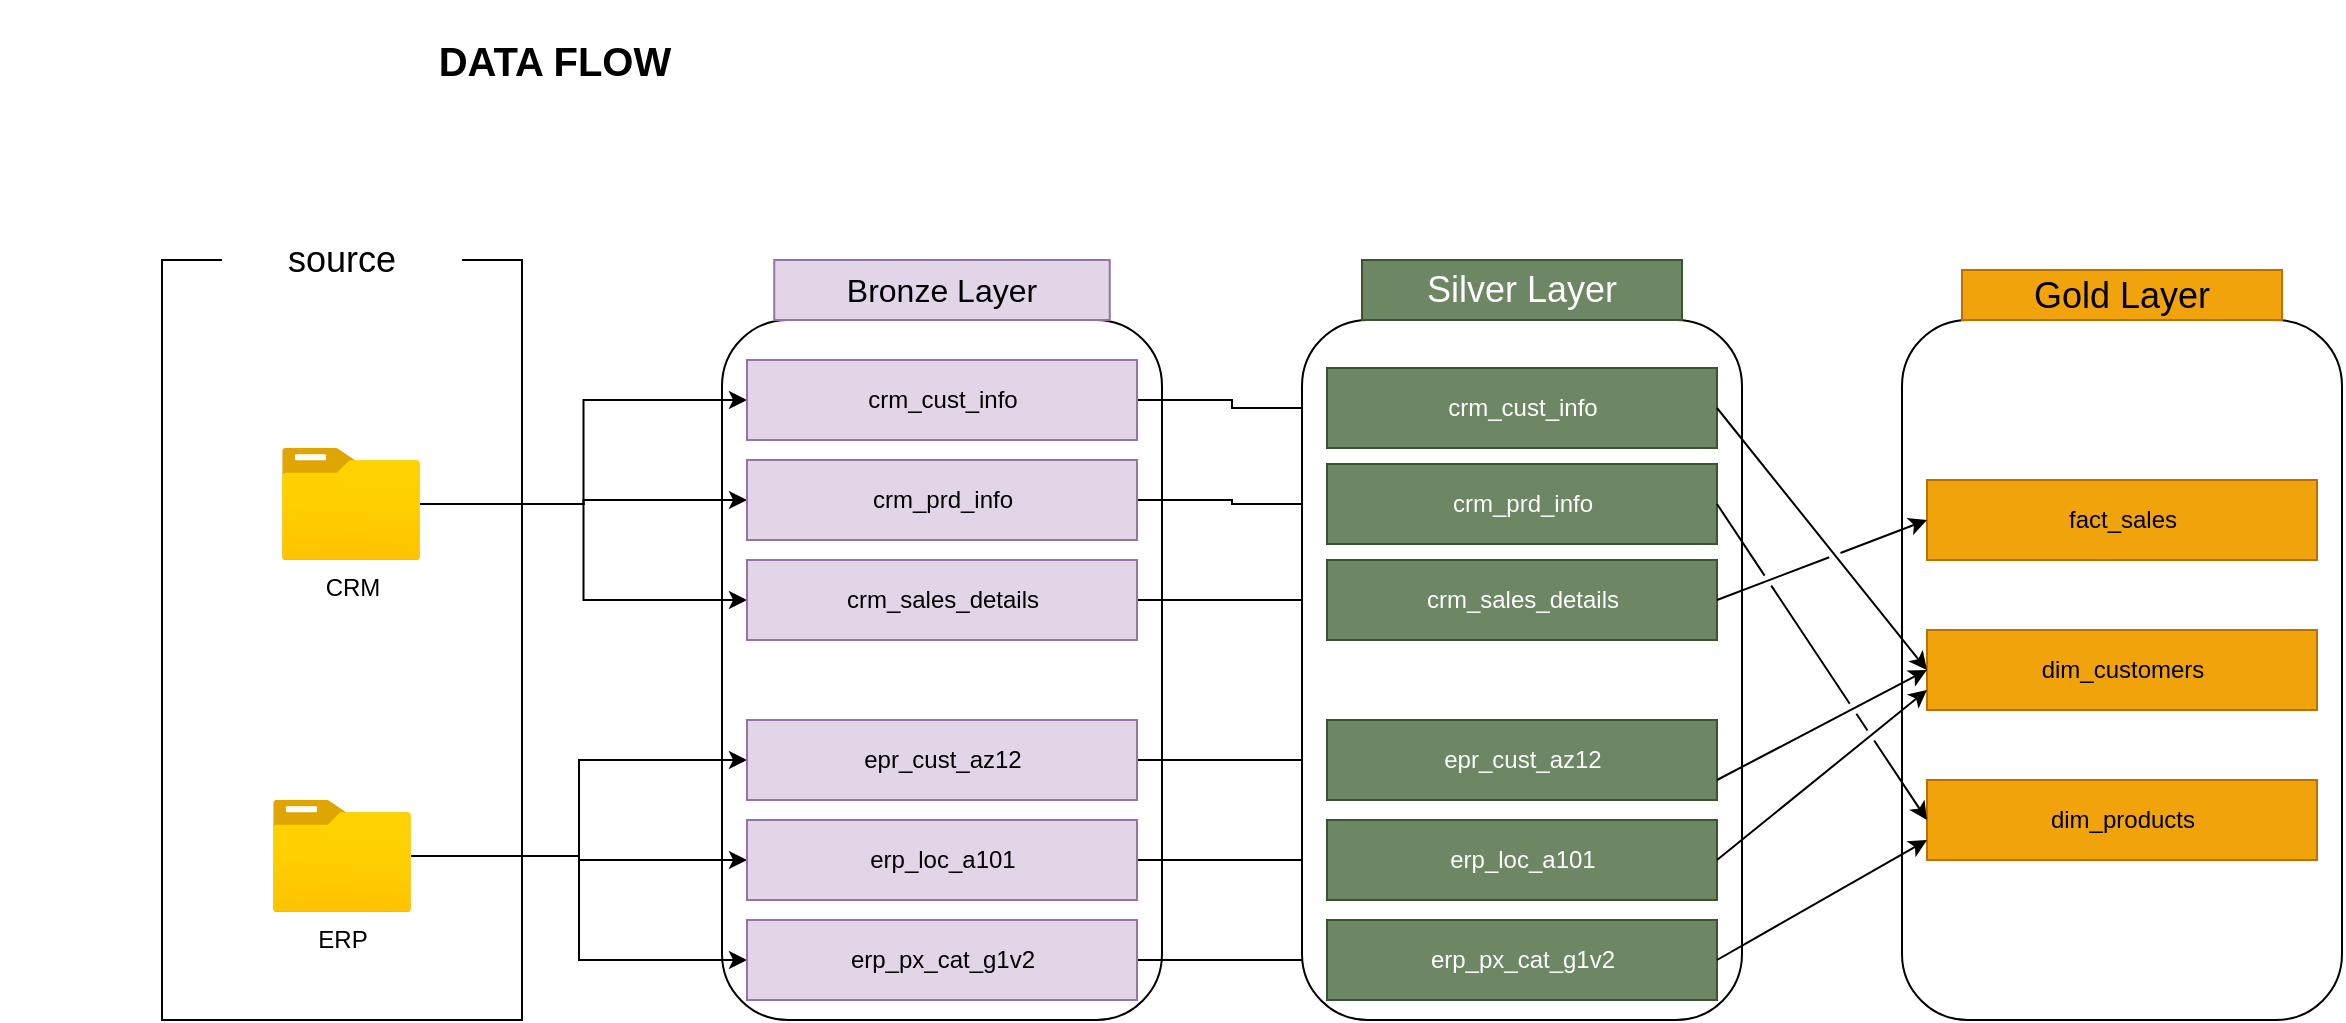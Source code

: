 <mxfile version="27.0.5">
  <diagram name="Seite-1" id="t4Y4g2ipItyd2SP6RuE2">
    <mxGraphModel dx="1933" dy="661" grid="1" gridSize="10" guides="1" tooltips="1" connect="1" arrows="1" fold="1" page="1" pageScale="1" pageWidth="827" pageHeight="1169" math="0" shadow="0">
      <root>
        <mxCell id="0" />
        <mxCell id="1" parent="0" />
        <mxCell id="2vKtGzr-kMfsVASdcFPg-5" value="" style="rounded=0;whiteSpace=wrap;html=1;" vertex="1" parent="1">
          <mxGeometry x="-120" y="200" width="180" height="380" as="geometry" />
        </mxCell>
        <mxCell id="2vKtGzr-kMfsVASdcFPg-6" value="" style="rounded=1;whiteSpace=wrap;html=1;" vertex="1" parent="1">
          <mxGeometry x="160" y="230" width="220" height="350" as="geometry" />
        </mxCell>
        <mxCell id="2vKtGzr-kMfsVASdcFPg-7" value="&lt;font style=&quot;font-size: 18px;&quot;&gt;source&lt;/font&gt;" style="rounded=0;whiteSpace=wrap;html=1;strokeColor=none;" vertex="1" parent="1">
          <mxGeometry x="-90" y="170" width="120" height="60" as="geometry" />
        </mxCell>
        <mxCell id="2vKtGzr-kMfsVASdcFPg-19" style="edgeStyle=orthogonalEdgeStyle;rounded=0;orthogonalLoop=1;jettySize=auto;html=1;entryX=0;entryY=0.5;entryDx=0;entryDy=0;" edge="1" parent="1" source="2vKtGzr-kMfsVASdcFPg-8" target="2vKtGzr-kMfsVASdcFPg-11">
          <mxGeometry relative="1" as="geometry" />
        </mxCell>
        <mxCell id="2vKtGzr-kMfsVASdcFPg-20" style="edgeStyle=orthogonalEdgeStyle;rounded=0;orthogonalLoop=1;jettySize=auto;html=1;entryX=0;entryY=0.5;entryDx=0;entryDy=0;" edge="1" parent="1" source="2vKtGzr-kMfsVASdcFPg-8" target="2vKtGzr-kMfsVASdcFPg-16">
          <mxGeometry relative="1" as="geometry" />
        </mxCell>
        <mxCell id="2vKtGzr-kMfsVASdcFPg-21" style="edgeStyle=orthogonalEdgeStyle;rounded=0;orthogonalLoop=1;jettySize=auto;html=1;entryX=0;entryY=0.5;entryDx=0;entryDy=0;" edge="1" parent="1" source="2vKtGzr-kMfsVASdcFPg-8" target="2vKtGzr-kMfsVASdcFPg-13">
          <mxGeometry relative="1" as="geometry" />
        </mxCell>
        <mxCell id="2vKtGzr-kMfsVASdcFPg-8" value="CRM" style="image;aspect=fixed;html=1;points=[];align=center;fontSize=12;image=img/lib/azure2/general/Folder_Blank.svg;" vertex="1" parent="1">
          <mxGeometry x="-60" y="294" width="69" height="56.0" as="geometry" />
        </mxCell>
        <mxCell id="2vKtGzr-kMfsVASdcFPg-22" style="edgeStyle=orthogonalEdgeStyle;rounded=0;orthogonalLoop=1;jettySize=auto;html=1;" edge="1" parent="1" source="2vKtGzr-kMfsVASdcFPg-9" target="2vKtGzr-kMfsVASdcFPg-14">
          <mxGeometry relative="1" as="geometry" />
        </mxCell>
        <mxCell id="2vKtGzr-kMfsVASdcFPg-23" style="edgeStyle=orthogonalEdgeStyle;rounded=0;orthogonalLoop=1;jettySize=auto;html=1;" edge="1" parent="1" source="2vKtGzr-kMfsVASdcFPg-9" target="2vKtGzr-kMfsVASdcFPg-15">
          <mxGeometry relative="1" as="geometry" />
        </mxCell>
        <mxCell id="2vKtGzr-kMfsVASdcFPg-24" style="edgeStyle=orthogonalEdgeStyle;rounded=0;orthogonalLoop=1;jettySize=auto;html=1;entryX=0;entryY=0.5;entryDx=0;entryDy=0;" edge="1" parent="1" source="2vKtGzr-kMfsVASdcFPg-9" target="2vKtGzr-kMfsVASdcFPg-12">
          <mxGeometry relative="1" as="geometry" />
        </mxCell>
        <mxCell id="2vKtGzr-kMfsVASdcFPg-9" value="ERP" style="image;aspect=fixed;html=1;points=[];align=center;fontSize=12;image=img/lib/azure2/general/Folder_Blank.svg;" vertex="1" parent="1">
          <mxGeometry x="-64.5" y="470" width="69" height="56.0" as="geometry" />
        </mxCell>
        <mxCell id="2vKtGzr-kMfsVASdcFPg-10" value="&lt;font style=&quot;font-size: 16px;&quot;&gt;Bronze Layer&lt;/font&gt;" style="rounded=0;whiteSpace=wrap;html=1;fillColor=#e1d5e7;strokeColor=#9673a6;" vertex="1" parent="1">
          <mxGeometry x="186.13" y="200" width="167.75" height="30" as="geometry" />
        </mxCell>
        <mxCell id="2vKtGzr-kMfsVASdcFPg-34" style="edgeStyle=orthogonalEdgeStyle;rounded=0;orthogonalLoop=1;jettySize=auto;html=1;entryX=0;entryY=0.5;entryDx=0;entryDy=0;" edge="1" parent="1" source="2vKtGzr-kMfsVASdcFPg-11" target="2vKtGzr-kMfsVASdcFPg-28">
          <mxGeometry relative="1" as="geometry" />
        </mxCell>
        <mxCell id="2vKtGzr-kMfsVASdcFPg-11" value="crm_cust_info" style="rounded=0;whiteSpace=wrap;html=1;fillColor=#e1d5e7;strokeColor=#9673a6;" vertex="1" parent="1">
          <mxGeometry x="172.5" y="250" width="195" height="40" as="geometry" />
        </mxCell>
        <mxCell id="2vKtGzr-kMfsVASdcFPg-39" style="edgeStyle=orthogonalEdgeStyle;rounded=0;orthogonalLoop=1;jettySize=auto;html=1;entryX=0;entryY=0.5;entryDx=0;entryDy=0;" edge="1" parent="1" source="2vKtGzr-kMfsVASdcFPg-12" target="2vKtGzr-kMfsVASdcFPg-33">
          <mxGeometry relative="1" as="geometry" />
        </mxCell>
        <mxCell id="2vKtGzr-kMfsVASdcFPg-12" value="erp_px_cat_g1v2" style="rounded=0;whiteSpace=wrap;html=1;fillColor=#e1d5e7;strokeColor=#9673a6;" vertex="1" parent="1">
          <mxGeometry x="172.5" y="530" width="195" height="40" as="geometry" />
        </mxCell>
        <mxCell id="2vKtGzr-kMfsVASdcFPg-35" style="edgeStyle=orthogonalEdgeStyle;rounded=0;orthogonalLoop=1;jettySize=auto;html=1;entryX=0;entryY=0.5;entryDx=0;entryDy=0;" edge="1" parent="1" source="2vKtGzr-kMfsVASdcFPg-13" target="2vKtGzr-kMfsVASdcFPg-29">
          <mxGeometry relative="1" as="geometry" />
        </mxCell>
        <mxCell id="2vKtGzr-kMfsVASdcFPg-13" value="crm_prd_info" style="rounded=0;whiteSpace=wrap;html=1;fillColor=#e1d5e7;strokeColor=#9673a6;" vertex="1" parent="1">
          <mxGeometry x="172.5" y="300" width="195" height="40" as="geometry" />
        </mxCell>
        <mxCell id="2vKtGzr-kMfsVASdcFPg-38" style="edgeStyle=orthogonalEdgeStyle;rounded=0;orthogonalLoop=1;jettySize=auto;html=1;entryX=0;entryY=0.5;entryDx=0;entryDy=0;" edge="1" parent="1" source="2vKtGzr-kMfsVASdcFPg-14" target="2vKtGzr-kMfsVASdcFPg-32">
          <mxGeometry relative="1" as="geometry" />
        </mxCell>
        <mxCell id="2vKtGzr-kMfsVASdcFPg-14" value="erp_loc_a101" style="rounded=0;whiteSpace=wrap;html=1;fillColor=#e1d5e7;strokeColor=#9673a6;" vertex="1" parent="1">
          <mxGeometry x="172.5" y="480" width="195" height="40" as="geometry" />
        </mxCell>
        <mxCell id="2vKtGzr-kMfsVASdcFPg-37" style="edgeStyle=orthogonalEdgeStyle;rounded=0;orthogonalLoop=1;jettySize=auto;html=1;entryX=0;entryY=0.5;entryDx=0;entryDy=0;" edge="1" parent="1" source="2vKtGzr-kMfsVASdcFPg-15" target="2vKtGzr-kMfsVASdcFPg-31">
          <mxGeometry relative="1" as="geometry" />
        </mxCell>
        <mxCell id="2vKtGzr-kMfsVASdcFPg-15" value="epr_cust_az12" style="rounded=0;whiteSpace=wrap;html=1;fillColor=#e1d5e7;strokeColor=#9673a6;" vertex="1" parent="1">
          <mxGeometry x="172.5" y="430" width="195" height="40" as="geometry" />
        </mxCell>
        <mxCell id="2vKtGzr-kMfsVASdcFPg-36" style="edgeStyle=orthogonalEdgeStyle;rounded=0;orthogonalLoop=1;jettySize=auto;html=1;entryX=0;entryY=0.5;entryDx=0;entryDy=0;" edge="1" parent="1" source="2vKtGzr-kMfsVASdcFPg-16" target="2vKtGzr-kMfsVASdcFPg-30">
          <mxGeometry relative="1" as="geometry" />
        </mxCell>
        <mxCell id="2vKtGzr-kMfsVASdcFPg-16" value="crm_sales_details" style="rounded=0;whiteSpace=wrap;html=1;fillColor=#e1d5e7;strokeColor=#9673a6;" vertex="1" parent="1">
          <mxGeometry x="172.5" y="350" width="195" height="40" as="geometry" />
        </mxCell>
        <mxCell id="2vKtGzr-kMfsVASdcFPg-25" value="&lt;b&gt;&lt;font style=&quot;font-size: 20px;&quot;&gt;DATA FLOW&lt;/font&gt;&lt;/b&gt;" style="text;html=1;align=center;verticalAlign=middle;whiteSpace=wrap;rounded=0;" vertex="1" parent="1">
          <mxGeometry x="-200.62" y="70" width="554.5" height="60" as="geometry" />
        </mxCell>
        <mxCell id="2vKtGzr-kMfsVASdcFPg-26" value="" style="rounded=1;whiteSpace=wrap;html=1;" vertex="1" parent="1">
          <mxGeometry x="450" y="230" width="220" height="350" as="geometry" />
        </mxCell>
        <mxCell id="2vKtGzr-kMfsVASdcFPg-27" value="&lt;font style=&quot;font-size: 18px;&quot;&gt;Silver Layer&lt;/font&gt;" style="rounded=0;whiteSpace=wrap;html=1;fillColor=#6d8764;fontColor=#ffffff;strokeColor=#3A5431;" vertex="1" parent="1">
          <mxGeometry x="480" y="200" width="160" height="30" as="geometry" />
        </mxCell>
        <mxCell id="2vKtGzr-kMfsVASdcFPg-28" value="crm_cust_info" style="rounded=0;whiteSpace=wrap;html=1;fillColor=#6d8764;strokeColor=#3A5431;fontColor=#ffffff;" vertex="1" parent="1">
          <mxGeometry x="462.5" y="254" width="195" height="40" as="geometry" />
        </mxCell>
        <mxCell id="2vKtGzr-kMfsVASdcFPg-29" value="crm_prd_info" style="rounded=0;whiteSpace=wrap;html=1;fillColor=#6d8764;strokeColor=#3A5431;fontColor=#ffffff;" vertex="1" parent="1">
          <mxGeometry x="462.5" y="302" width="195" height="40" as="geometry" />
        </mxCell>
        <mxCell id="2vKtGzr-kMfsVASdcFPg-30" value="crm_sales_details" style="rounded=0;whiteSpace=wrap;html=1;fillColor=#6d8764;strokeColor=#3A5431;fontColor=#ffffff;" vertex="1" parent="1">
          <mxGeometry x="462.5" y="350" width="195" height="40" as="geometry" />
        </mxCell>
        <mxCell id="2vKtGzr-kMfsVASdcFPg-31" value="epr_cust_az12" style="rounded=0;whiteSpace=wrap;html=1;fillColor=#6d8764;strokeColor=#3A5431;fontColor=#ffffff;" vertex="1" parent="1">
          <mxGeometry x="462.5" y="430" width="195" height="40" as="geometry" />
        </mxCell>
        <mxCell id="2vKtGzr-kMfsVASdcFPg-32" value="erp_loc_a101" style="rounded=0;whiteSpace=wrap;html=1;fillColor=#6d8764;strokeColor=#3A5431;fontColor=#ffffff;" vertex="1" parent="1">
          <mxGeometry x="462.5" y="480" width="195" height="40" as="geometry" />
        </mxCell>
        <mxCell id="2vKtGzr-kMfsVASdcFPg-33" value="erp_px_cat_g1v2" style="rounded=0;whiteSpace=wrap;html=1;fillColor=#6d8764;strokeColor=#3A5431;fontColor=#ffffff;" vertex="1" parent="1">
          <mxGeometry x="462.5" y="530" width="195" height="40" as="geometry" />
        </mxCell>
        <mxCell id="2vKtGzr-kMfsVASdcFPg-44" value="" style="rounded=1;whiteSpace=wrap;html=1;" vertex="1" parent="1">
          <mxGeometry x="750" y="230" width="220" height="350" as="geometry" />
        </mxCell>
        <mxCell id="2vKtGzr-kMfsVASdcFPg-45" value="&lt;span style=&quot;font-size: 18px;&quot;&gt;Gold Layer&lt;/span&gt;" style="rounded=0;whiteSpace=wrap;html=1;fillColor=#f0a30a;fontColor=#000000;strokeColor=#BD7000;" vertex="1" parent="1">
          <mxGeometry x="780" y="205" width="160" height="25" as="geometry" />
        </mxCell>
        <mxCell id="2vKtGzr-kMfsVASdcFPg-46" value="fact_sales" style="rounded=0;whiteSpace=wrap;html=1;fillColor=#f0a30a;strokeColor=#BD7000;fontColor=#000000;" vertex="1" parent="1">
          <mxGeometry x="762.5" y="310" width="195" height="40" as="geometry" />
        </mxCell>
        <mxCell id="2vKtGzr-kMfsVASdcFPg-47" value="dim_customers" style="rounded=0;whiteSpace=wrap;html=1;fillColor=#f0a30a;strokeColor=#BD7000;fontColor=#000000;" vertex="1" parent="1">
          <mxGeometry x="762.5" y="385" width="195" height="40" as="geometry" />
        </mxCell>
        <mxCell id="2vKtGzr-kMfsVASdcFPg-48" value="dim_products" style="rounded=0;whiteSpace=wrap;html=1;fillColor=#f0a30a;strokeColor=#BD7000;fontColor=#000000;" vertex="1" parent="1">
          <mxGeometry x="762.5" y="460" width="195" height="40" as="geometry" />
        </mxCell>
        <mxCell id="2vKtGzr-kMfsVASdcFPg-49" value="" style="endArrow=classic;html=1;rounded=0;exitX=1;exitY=0.5;exitDx=0;exitDy=0;entryX=0;entryY=0.5;entryDx=0;entryDy=0;jumpStyle=gap;" edge="1" parent="1" source="2vKtGzr-kMfsVASdcFPg-28" target="2vKtGzr-kMfsVASdcFPg-47">
          <mxGeometry width="50" height="50" relative="1" as="geometry">
            <mxPoint x="690" y="400" as="sourcePoint" />
            <mxPoint x="740" y="350" as="targetPoint" />
          </mxGeometry>
        </mxCell>
        <mxCell id="2vKtGzr-kMfsVASdcFPg-50" value="" style="endArrow=classic;html=1;rounded=0;exitX=1;exitY=0.5;exitDx=0;exitDy=0;entryX=0;entryY=0.5;entryDx=0;entryDy=0;jumpStyle=gap;" edge="1" parent="1" source="2vKtGzr-kMfsVASdcFPg-30" target="2vKtGzr-kMfsVASdcFPg-46">
          <mxGeometry width="50" height="50" relative="1" as="geometry">
            <mxPoint x="700" y="210" as="sourcePoint" />
            <mxPoint x="750" y="160" as="targetPoint" />
          </mxGeometry>
        </mxCell>
        <mxCell id="2vKtGzr-kMfsVASdcFPg-51" value="" style="endArrow=classic;html=1;rounded=0;exitX=1;exitY=0.75;exitDx=0;exitDy=0;entryX=0;entryY=0.5;entryDx=0;entryDy=0;jumpStyle=gap;" edge="1" parent="1" source="2vKtGzr-kMfsVASdcFPg-31" target="2vKtGzr-kMfsVASdcFPg-47">
          <mxGeometry width="50" height="50" relative="1" as="geometry">
            <mxPoint x="690" y="526" as="sourcePoint" />
            <mxPoint x="740" y="476" as="targetPoint" />
          </mxGeometry>
        </mxCell>
        <mxCell id="2vKtGzr-kMfsVASdcFPg-52" value="" style="endArrow=classic;html=1;rounded=0;exitX=1;exitY=0.5;exitDx=0;exitDy=0;entryX=0;entryY=0.75;entryDx=0;entryDy=0;jumpStyle=gap;" edge="1" parent="1" source="2vKtGzr-kMfsVASdcFPg-32" target="2vKtGzr-kMfsVASdcFPg-47">
          <mxGeometry width="50" height="50" relative="1" as="geometry">
            <mxPoint x="690" y="490" as="sourcePoint" />
            <mxPoint x="740" y="440" as="targetPoint" />
          </mxGeometry>
        </mxCell>
        <mxCell id="2vKtGzr-kMfsVASdcFPg-53" value="" style="endArrow=classic;html=1;rounded=0;exitX=1;exitY=0.5;exitDx=0;exitDy=0;entryX=0;entryY=0.5;entryDx=0;entryDy=0;jumpStyle=gap;" edge="1" parent="1" source="2vKtGzr-kMfsVASdcFPg-29" target="2vKtGzr-kMfsVASdcFPg-48">
          <mxGeometry width="50" height="50" relative="1" as="geometry">
            <mxPoint x="680" y="425" as="sourcePoint" />
            <mxPoint x="730" y="375" as="targetPoint" />
          </mxGeometry>
        </mxCell>
        <mxCell id="2vKtGzr-kMfsVASdcFPg-54" value="" style="endArrow=classic;html=1;rounded=0;exitX=1;exitY=0.5;exitDx=0;exitDy=0;entryX=0;entryY=0.75;entryDx=0;entryDy=0;jumpStyle=gap;" edge="1" parent="1" source="2vKtGzr-kMfsVASdcFPg-33" target="2vKtGzr-kMfsVASdcFPg-48">
          <mxGeometry width="50" height="50" relative="1" as="geometry">
            <mxPoint x="680" y="580" as="sourcePoint" />
            <mxPoint x="730" y="530" as="targetPoint" />
          </mxGeometry>
        </mxCell>
      </root>
    </mxGraphModel>
  </diagram>
</mxfile>
